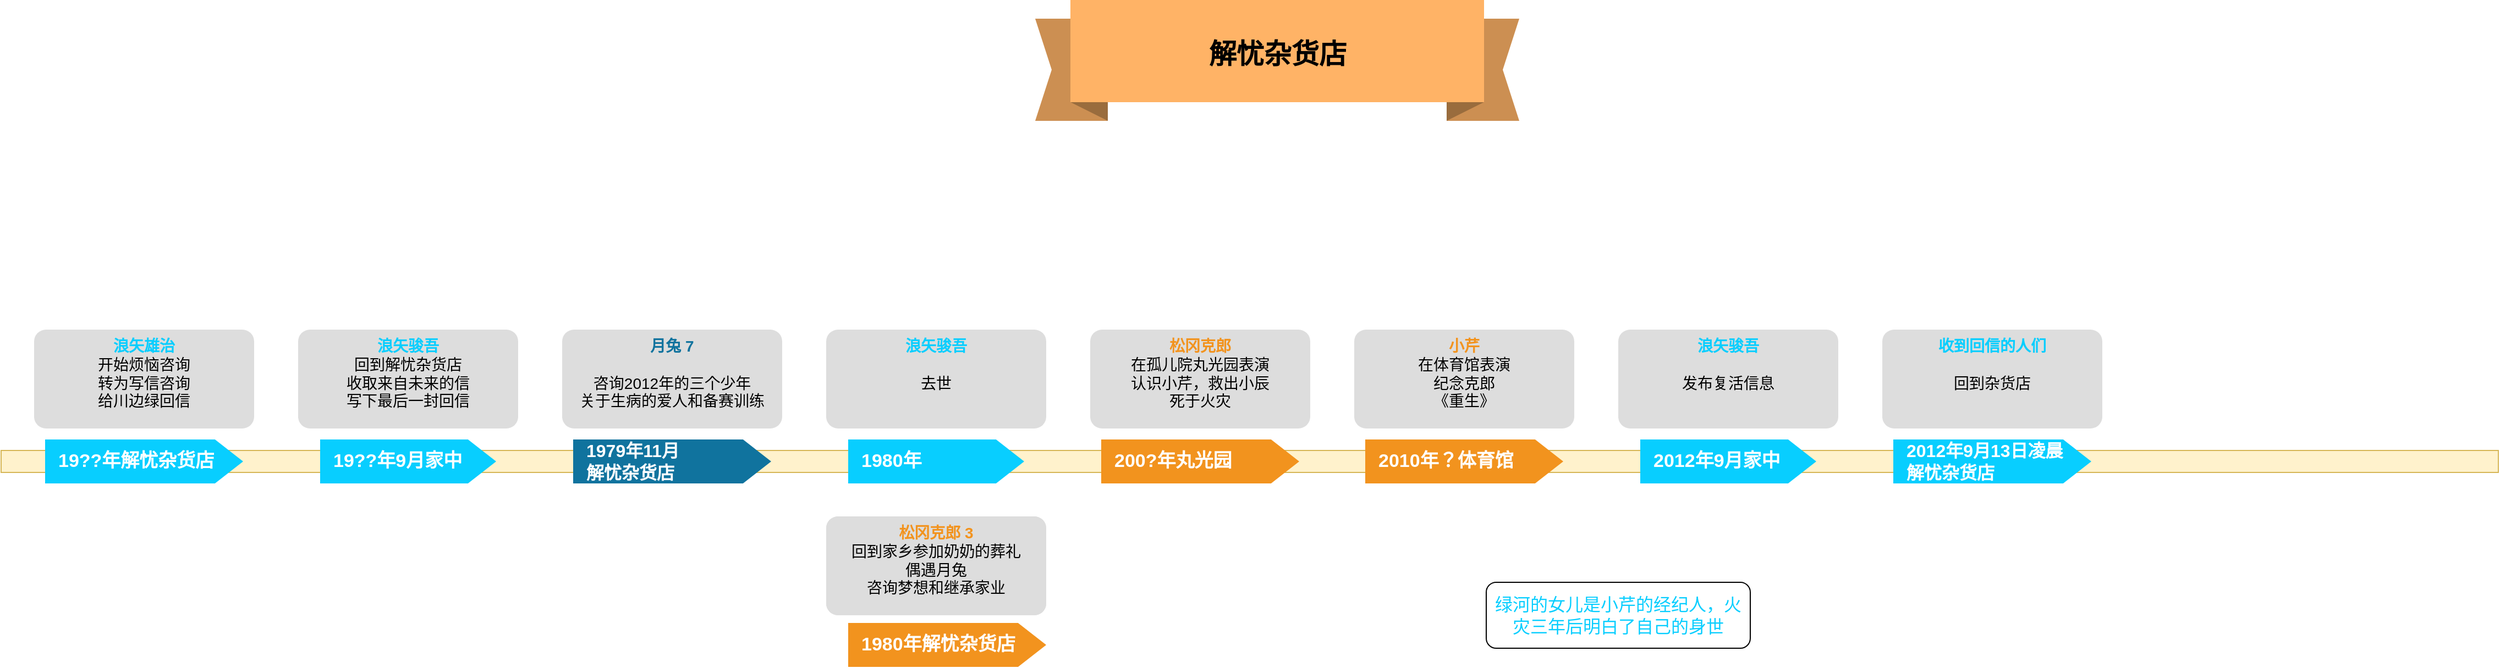 <mxfile version="20.3.0" type="device"><diagram id="RsIdBPM_8vTTZZchia6I" name="第 1 页"><mxGraphModel dx="1502" dy="705" grid="1" gridSize="10" guides="1" tooltips="1" connect="1" arrows="1" fold="1" page="1" pageScale="1" pageWidth="1169" pageHeight="827" math="0" shadow="0"><root><mxCell id="0"/><mxCell id="1" parent="0"/><mxCell id="Lcyl5jMZLTwqMklo087K-77" value="" style="fillColor=#fff2cc;rounded=0;strokeColor=#d6b656;fontFamily=Helvetica;fontSize=12;html=1;movable=1;resizable=1;rotatable=1;deletable=1;editable=1;connectable=1;" parent="1" vertex="1"><mxGeometry x="10" y="470" width="2270" height="20" as="geometry"/></mxCell><mxCell id="Lcyl5jMZLTwqMklo087K-44" value="" style="group" parent="1" vertex="1" connectable="0"><mxGeometry x="1000" y="360" width="200" height="140" as="geometry"/></mxCell><mxCell id="Lcyl5jMZLTwqMklo087K-45" value="200?年丸光园" style="shape=mxgraph.infographic.ribbonSimple;notch1=0;notch2=25.6;notch=0;html=1;fillColor=#F2931E;strokeColor=none;shadow=0;fontSize=17;fontColor=#FFFFFF;align=left;spacingLeft=10;fontStyle=1;rounded=1;fontFamily=Helvetica;" parent="Lcyl5jMZLTwqMklo087K-44" vertex="1"><mxGeometry x="10" y="100" width="180" height="40" as="geometry"/></mxCell><mxCell id="Lcyl5jMZLTwqMklo087K-46" value="&lt;font style=&quot;font-size: 14px;&quot;&gt;&lt;span style=&quot;font-weight: 700;&quot;&gt;&lt;font color=&quot;#f2931e&quot;&gt;松冈克郎&lt;/font&gt;&lt;/span&gt;&lt;br style=&quot;font-size: 14px;&quot;&gt;在孤儿院丸光园表演&lt;br&gt;认识小芹，救出小辰&lt;br&gt;死于火灾&lt;br style=&quot;font-size: 14px;&quot;&gt;&lt;/font&gt;" style="rounded=1;strokeColor=none;fillColor=#DDDDDD;align=center;arcSize=12;verticalAlign=top;whiteSpace=wrap;html=1;fontSize=14;fontFamily=Helvetica;fontColor=default;" parent="Lcyl5jMZLTwqMklo087K-44" vertex="1"><mxGeometry width="200" height="90" as="geometry"/></mxCell><mxCell id="Lcyl5jMZLTwqMklo087K-47" value="" style="group" parent="1" vertex="1" connectable="0"><mxGeometry x="1240" y="360" width="220" height="140" as="geometry"/></mxCell><mxCell id="Lcyl5jMZLTwqMklo087K-48" value="2010年？体育馆" style="shape=mxgraph.infographic.ribbonSimple;notch1=0;notch2=25.6;notch=0;html=1;fillColor=#F2931E;strokeColor=none;shadow=0;fontSize=17;fontColor=#FFFFFF;align=left;spacingLeft=10;fontStyle=1;rounded=1;fontFamily=Helvetica;" parent="Lcyl5jMZLTwqMklo087K-47" vertex="1"><mxGeometry x="10" y="100" width="180" height="40" as="geometry"/></mxCell><mxCell id="Lcyl5jMZLTwqMklo087K-49" value="&lt;font style=&quot;font-size: 14px;&quot;&gt;&lt;span style=&quot;font-weight: 700;&quot;&gt;&lt;font color=&quot;#f2931e&quot;&gt;小芹&lt;/font&gt;&lt;/span&gt;&lt;br style=&quot;font-size: 14px;&quot;&gt;在体育馆表演&lt;br&gt;纪念克郎&lt;br&gt;《重生》&lt;br style=&quot;font-size: 14px;&quot;&gt;&lt;/font&gt;" style="rounded=1;strokeColor=none;fillColor=#DDDDDD;align=center;arcSize=12;verticalAlign=top;whiteSpace=wrap;html=1;fontSize=14;fontFamily=Helvetica;fontColor=default;" parent="Lcyl5jMZLTwqMklo087K-47" vertex="1"><mxGeometry width="200" height="90" as="geometry"/></mxCell><mxCell id="Lcyl5jMZLTwqMklo087K-66" value="" style="group;fontSize=10;" parent="1" vertex="1" connectable="0"><mxGeometry x="1720" y="360" width="200" height="140" as="geometry"/></mxCell><mxCell id="Lcyl5jMZLTwqMklo087K-67" value="&lt;font style=&quot;font-size: 16px;&quot;&gt;2012年9月13日凌晨&lt;br style=&quot;font-size: 16px;&quot;&gt;解忧杂货店&lt;/font&gt;" style="shape=mxgraph.infographic.ribbonSimple;notch1=0;notch2=25.6;notch=0;html=1;fillColor=#08CEFF;strokeColor=none;shadow=0;fontSize=16;fontColor=#FFFFFF;align=left;spacingLeft=10;fontStyle=1;rounded=1;fontFamily=Helvetica;" parent="Lcyl5jMZLTwqMklo087K-66" vertex="1"><mxGeometry x="10" y="100" width="180" height="40" as="geometry"/></mxCell><mxCell id="Lcyl5jMZLTwqMklo087K-68" value="&lt;font style=&quot;font-size: 14px;&quot;&gt;&lt;b style=&quot;&quot;&gt;&lt;font color=&quot;#08ceff&quot;&gt;收到回信的人们&lt;/font&gt;&lt;br&gt;&lt;/b&gt;&lt;br&gt;回到杂货店&lt;br style=&quot;font-size: 14px;&quot;&gt;&lt;/font&gt;" style="rounded=1;strokeColor=none;fillColor=#DDDDDD;align=center;arcSize=12;verticalAlign=top;whiteSpace=wrap;html=1;fontSize=14;fontFamily=Helvetica;fontColor=default;" parent="Lcyl5jMZLTwqMklo087K-66" vertex="1"><mxGeometry width="200" height="90" as="geometry"/></mxCell><mxCell id="Lcyl5jMZLTwqMklo087K-69" value="绿河的女儿是小芹的经纪人，火灾三年后明白了自己的身世" style="rounded=1;whiteSpace=wrap;html=1;strokeColor=default;fontFamily=Helvetica;fontSize=16;fontColor=#08CEFF;fillColor=default;" parent="1" vertex="1"><mxGeometry x="1360" y="590" width="240" height="60" as="geometry"/></mxCell><mxCell id="Lcyl5jMZLTwqMklo087K-42" value="&lt;font style=&quot;font-size: 14px;&quot;&gt;&lt;span style=&quot;font-weight: 700;&quot;&gt;&lt;font color=&quot;#f2931e&quot;&gt;松冈克郎 3&lt;/font&gt;&lt;/span&gt;&lt;br style=&quot;font-size: 14px;&quot;&gt;回到家乡参加奶奶的葬礼&lt;br&gt;偶遇月兔&lt;br&gt;咨询梦想和继承家业&lt;br style=&quot;font-size: 14px;&quot;&gt;&lt;/font&gt;" style="rounded=1;strokeColor=none;fillColor=#DDDDDD;align=center;arcSize=12;verticalAlign=top;whiteSpace=wrap;html=1;fontSize=14;fontFamily=Helvetica;fontColor=default;" parent="1" vertex="1"><mxGeometry x="760" y="530" width="200" height="90" as="geometry"/></mxCell><mxCell id="Lcyl5jMZLTwqMklo087K-79" value="" style="group" parent="1" vertex="1" connectable="0"><mxGeometry x="40" y="360" width="200" height="140" as="geometry"/></mxCell><mxCell id="Lcyl5jMZLTwqMklo087K-80" value="19??年解忧杂货店" style="shape=mxgraph.infographic.ribbonSimple;notch1=0;notch2=25.6;notch=0;html=1;fillColor=#08CEFF;strokeColor=none;shadow=0;fontSize=17;fontColor=#FFFFFF;align=left;spacingLeft=10;fontStyle=1;rounded=1;fontFamily=Helvetica;" parent="Lcyl5jMZLTwqMklo087K-79" vertex="1"><mxGeometry x="10" y="100" width="180" height="40" as="geometry"/></mxCell><mxCell id="Lcyl5jMZLTwqMklo087K-81" value="&lt;font style=&quot;font-size: 14px;&quot;&gt;&lt;b style=&quot;&quot;&gt;&lt;font color=&quot;#08ceff&quot;&gt;浪矢雄治&lt;/font&gt;&lt;br&gt;&lt;/b&gt;开始烦恼咨询&lt;br&gt;转为写信咨询&lt;br&gt;给川边绿回信&lt;br style=&quot;font-size: 14px;&quot;&gt;&lt;/font&gt;" style="rounded=1;strokeColor=none;fillColor=#DDDDDD;align=center;arcSize=12;verticalAlign=top;whiteSpace=wrap;html=1;fontSize=14;fontFamily=Helvetica;fontColor=default;" parent="Lcyl5jMZLTwqMklo087K-79" vertex="1"><mxGeometry width="200" height="90" as="geometry"/></mxCell><mxCell id="Lcyl5jMZLTwqMklo087K-82" value="" style="group" parent="1" vertex="1" connectable="0"><mxGeometry x="280" y="360" width="200" height="140" as="geometry"/></mxCell><mxCell id="Lcyl5jMZLTwqMklo087K-83" value="19??年9月家中" style="shape=mxgraph.infographic.ribbonSimple;notch1=0;notch2=25.6;notch=0;html=1;fillColor=#08CEFF;strokeColor=none;shadow=0;fontSize=17;fontColor=#FFFFFF;align=left;spacingLeft=10;fontStyle=1;rounded=1;fontFamily=Helvetica;" parent="Lcyl5jMZLTwqMklo087K-82" vertex="1"><mxGeometry x="20" y="100" width="160" height="40" as="geometry"/></mxCell><mxCell id="Lcyl5jMZLTwqMklo087K-84" value="&lt;font style=&quot;font-size: 14px;&quot;&gt;&lt;b style=&quot;&quot;&gt;&lt;font color=&quot;#08ceff&quot;&gt;浪矢骏吾&lt;br&gt;&lt;/font&gt;&lt;/b&gt;回到解忧杂货店&lt;br&gt;收取来自未来的信&lt;br&gt;写下最后一封回信&lt;br style=&quot;font-size: 14px;&quot;&gt;&lt;/font&gt;" style="rounded=1;strokeColor=none;fillColor=#DDDDDD;align=center;arcSize=12;verticalAlign=top;whiteSpace=wrap;html=1;fontSize=14;fontFamily=Helvetica;fontColor=default;" parent="Lcyl5jMZLTwqMklo087K-82" vertex="1"><mxGeometry width="200" height="90" as="geometry"/></mxCell><mxCell id="Lcyl5jMZLTwqMklo087K-85" value="" style="group" parent="1" vertex="1" connectable="0"><mxGeometry x="520" y="360" width="200" height="140" as="geometry"/></mxCell><mxCell id="Lcyl5jMZLTwqMklo087K-86" value="1979年11月&lt;br style=&quot;font-size: 16px;&quot;&gt;解忧杂货店" style="shape=mxgraph.infographic.ribbonSimple;notch1=0;notch2=25.6;notch=0;html=1;fillColor=#10739E;strokeColor=none;shadow=0;fontSize=16;fontColor=#FFFFFF;align=left;spacingLeft=10;fontStyle=1;rounded=1;fontFamily=Helvetica;" parent="Lcyl5jMZLTwqMklo087K-85" vertex="1"><mxGeometry x="10" y="100" width="180" height="40" as="geometry"/></mxCell><mxCell id="Lcyl5jMZLTwqMklo087K-87" value="&lt;font style=&quot;font-size: 14px;&quot;&gt;&lt;font style=&quot;font-size: 14px;&quot; color=&quot;#10739E&quot;&gt;&lt;b style=&quot;font-size: 14px;&quot;&gt;月兔 7&lt;br&gt;&lt;/b&gt;&lt;/font&gt;&lt;br style=&quot;font-size: 14px;&quot;&gt;咨询2012年的三个少年&lt;br&gt;关于生病的爱人和备赛训练&lt;br style=&quot;font-size: 14px;&quot;&gt;&lt;/font&gt;" style="rounded=1;strokeColor=none;fillColor=#DDDDDD;align=center;arcSize=12;verticalAlign=top;whiteSpace=wrap;html=1;fontSize=14;fontFamily=Helvetica;fontColor=default;" parent="Lcyl5jMZLTwqMklo087K-85" vertex="1"><mxGeometry width="200" height="90" as="geometry"/></mxCell><mxCell id="Lcyl5jMZLTwqMklo087K-105" value="" style="group" parent="1" vertex="1" connectable="0"><mxGeometry x="760" y="360" width="200" height="140" as="geometry"/></mxCell><mxCell id="Lcyl5jMZLTwqMklo087K-75" value="1980年" style="shape=mxgraph.infographic.ribbonSimple;notch1=0;notch2=25.6;notch=0;html=1;fillColor=#08CEFF;strokeColor=none;shadow=0;fontSize=17;fontColor=#FFFFFF;align=left;spacingLeft=10;fontStyle=1;rounded=1;fontFamily=Helvetica;" parent="Lcyl5jMZLTwqMklo087K-105" vertex="1"><mxGeometry x="20" y="100" width="160" height="40" as="geometry"/></mxCell><mxCell id="Lcyl5jMZLTwqMklo087K-76" value="&lt;font style=&quot;font-size: 14px;&quot;&gt;&lt;b style=&quot;&quot;&gt;&lt;font color=&quot;#08ceff&quot;&gt;浪矢骏吾&lt;br&gt;&lt;/font&gt;&lt;br&gt;&lt;/b&gt;去世&lt;br&gt;&lt;br style=&quot;font-size: 14px;&quot;&gt;&lt;/font&gt;" style="rounded=1;strokeColor=none;fillColor=#DDDDDD;align=center;arcSize=12;verticalAlign=top;whiteSpace=wrap;html=1;fontSize=14;fontFamily=Helvetica;fontColor=default;" parent="Lcyl5jMZLTwqMklo087K-105" vertex="1"><mxGeometry width="200" height="90" as="geometry"/></mxCell><mxCell id="Lcyl5jMZLTwqMklo087K-106" value="" style="group" parent="1" vertex="1" connectable="0"><mxGeometry x="1480" y="360" width="200" height="140" as="geometry"/></mxCell><mxCell id="Lcyl5jMZLTwqMklo087K-62" value="2012年9月家中" style="shape=mxgraph.infographic.ribbonSimple;notch1=0;notch2=25.6;notch=0;html=1;fillColor=#08CEFF;strokeColor=none;shadow=0;fontSize=17;fontColor=#FFFFFF;align=left;spacingLeft=10;fontStyle=1;rounded=1;fontFamily=Helvetica;" parent="Lcyl5jMZLTwqMklo087K-106" vertex="1"><mxGeometry x="20" y="100" width="160" height="40" as="geometry"/></mxCell><mxCell id="Lcyl5jMZLTwqMklo087K-63" value="&lt;font style=&quot;font-size: 14px;&quot;&gt;&lt;b style=&quot;&quot;&gt;&lt;font color=&quot;#08ceff&quot;&gt;浪矢骏吾&lt;br&gt;&lt;/font&gt;&lt;br&gt;&lt;/b&gt;发布复活信息&lt;br&gt;&lt;br style=&quot;font-size: 14px;&quot;&gt;&lt;/font&gt;" style="rounded=1;strokeColor=none;fillColor=#DDDDDD;align=center;arcSize=12;verticalAlign=top;whiteSpace=wrap;html=1;fontSize=14;fontFamily=Helvetica;fontColor=default;" parent="Lcyl5jMZLTwqMklo087K-106" vertex="1"><mxGeometry width="200" height="90" as="geometry"/></mxCell><mxCell id="Lcyl5jMZLTwqMklo087K-108" value="" style="group" parent="1" vertex="1" connectable="0"><mxGeometry x="760" y="530" width="200" height="137" as="geometry"/></mxCell><mxCell id="Lcyl5jMZLTwqMklo087K-41" value="1980年解忧杂货店" style="shape=mxgraph.infographic.ribbonSimple;notch1=0;notch2=25.6;notch=0;html=1;fillColor=#F2931E;strokeColor=none;shadow=0;fontSize=17;fontColor=#FFFFFF;align=left;spacingLeft=10;fontStyle=1;rounded=1;fontFamily=Helvetica;" parent="Lcyl5jMZLTwqMklo087K-108" vertex="1"><mxGeometry x="20" y="97" width="180" height="40" as="geometry"/></mxCell><mxCell id="Lcyl5jMZLTwqMklo087K-107" value="&lt;font style=&quot;font-size: 14px;&quot;&gt;&lt;span style=&quot;font-weight: 700;&quot;&gt;&lt;font color=&quot;#f2931e&quot;&gt;松冈克郎 3&lt;/font&gt;&lt;/span&gt;&lt;br style=&quot;font-size: 14px;&quot;&gt;回到家乡参加奶奶的葬礼&lt;br&gt;偶遇月兔&lt;br&gt;咨询梦想和继承家业&lt;br style=&quot;font-size: 14px;&quot;&gt;&lt;/font&gt;" style="rounded=1;strokeColor=none;fillColor=#DDDDDD;align=center;arcSize=12;verticalAlign=top;whiteSpace=wrap;html=1;fontSize=14;fontFamily=Helvetica;fontColor=default;" parent="Lcyl5jMZLTwqMklo087K-108" vertex="1"><mxGeometry width="200" height="90" as="geometry"/></mxCell><mxCell id="Lcyl5jMZLTwqMklo087K-109" value="解忧杂货店" style="html=1;shape=mxgraph.infographic.banner;dx=32;dy=17;notch=15;fillColor=#FFB366;strokeColor=none;align=center;verticalAlign=middle;fontColor=#000000;fontSize=25;fontStyle=1;spacingBottom=15;rounded=1;fontFamily=Helvetica;" parent="1" vertex="1"><mxGeometry x="950" y="60" width="440" height="110" as="geometry"/></mxCell></root></mxGraphModel></diagram></mxfile>
